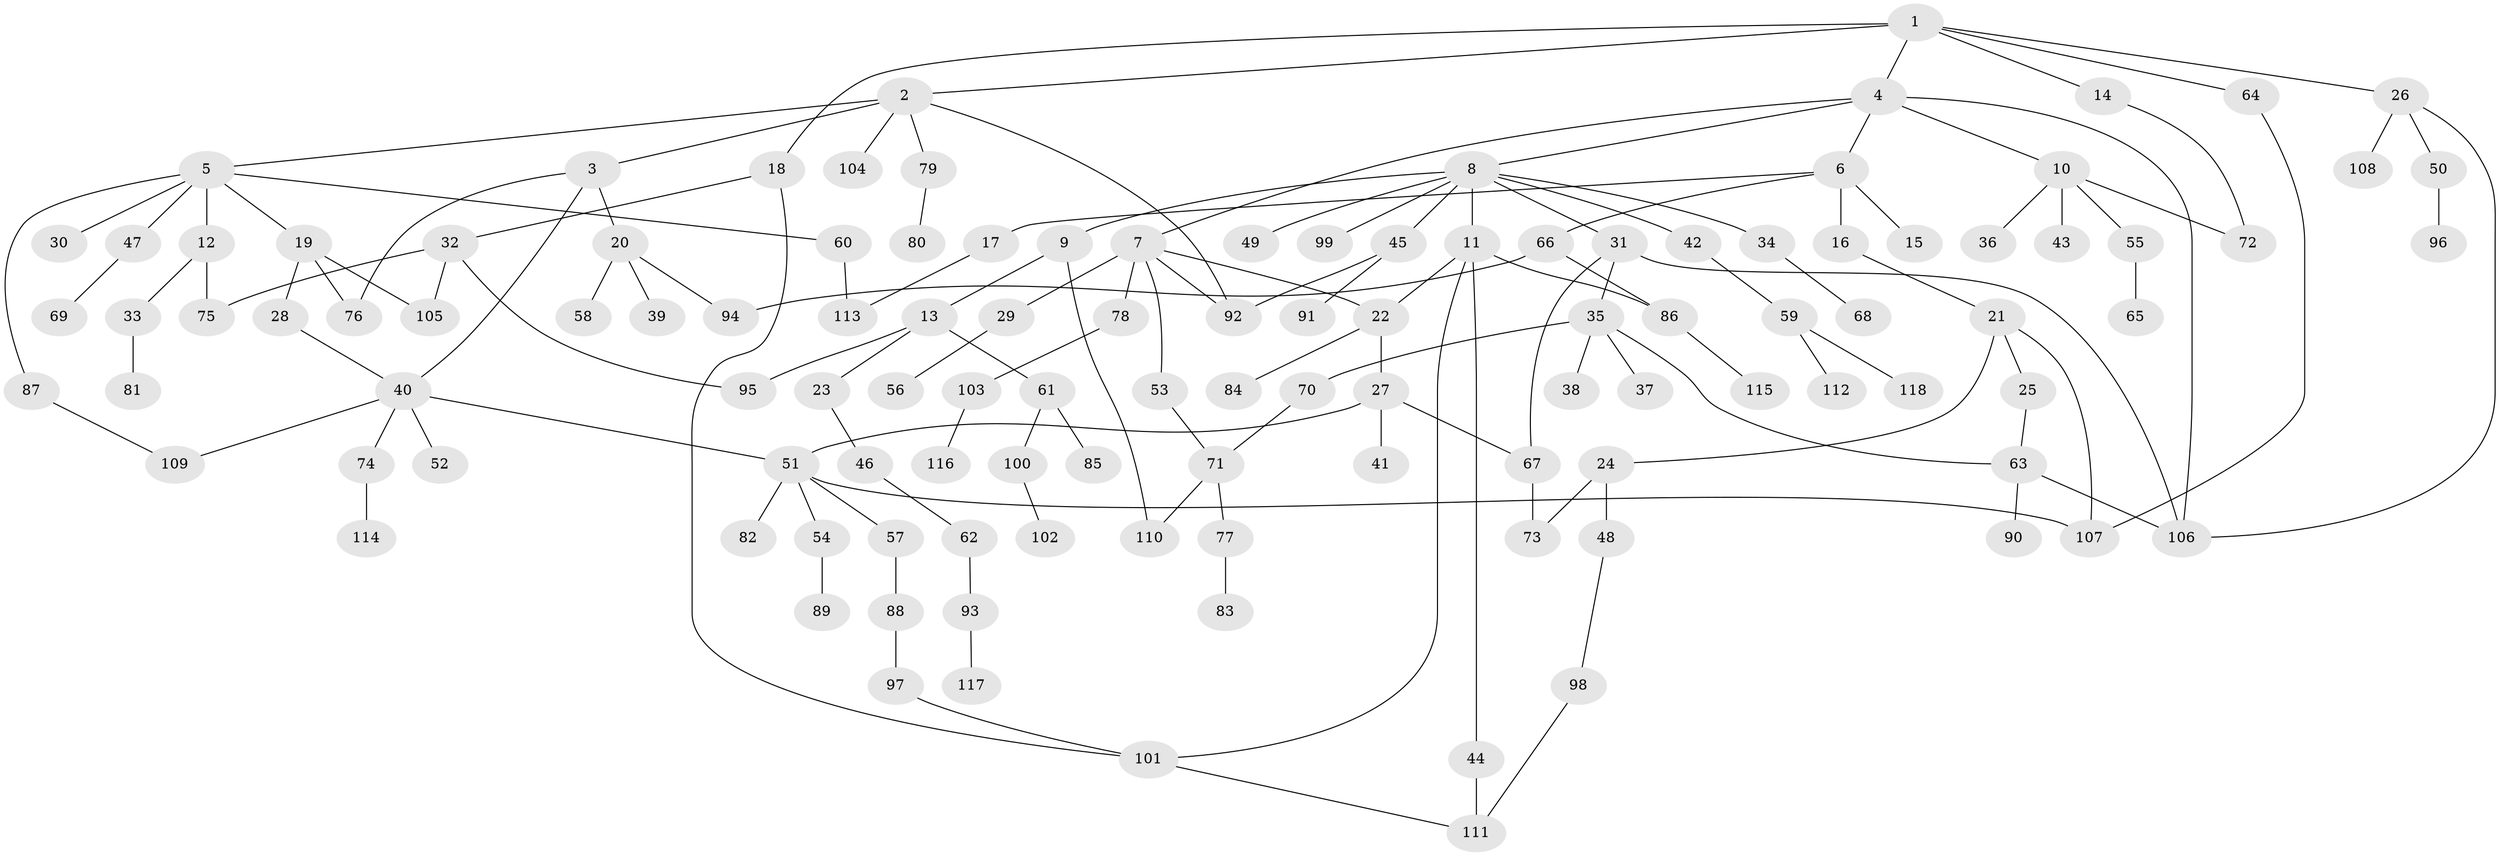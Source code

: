 // coarse degree distribution, {6: 0.06329113924050633, 8: 0.012658227848101266, 9: 0.012658227848101266, 4: 0.12658227848101267, 10: 0.012658227848101266, 7: 0.012658227848101266, 3: 0.1518987341772152, 2: 0.25316455696202533, 5: 0.012658227848101266, 1: 0.34177215189873417}
// Generated by graph-tools (version 1.1) at 2025/51/02/27/25 19:51:36]
// undirected, 118 vertices, 145 edges
graph export_dot {
graph [start="1"]
  node [color=gray90,style=filled];
  1;
  2;
  3;
  4;
  5;
  6;
  7;
  8;
  9;
  10;
  11;
  12;
  13;
  14;
  15;
  16;
  17;
  18;
  19;
  20;
  21;
  22;
  23;
  24;
  25;
  26;
  27;
  28;
  29;
  30;
  31;
  32;
  33;
  34;
  35;
  36;
  37;
  38;
  39;
  40;
  41;
  42;
  43;
  44;
  45;
  46;
  47;
  48;
  49;
  50;
  51;
  52;
  53;
  54;
  55;
  56;
  57;
  58;
  59;
  60;
  61;
  62;
  63;
  64;
  65;
  66;
  67;
  68;
  69;
  70;
  71;
  72;
  73;
  74;
  75;
  76;
  77;
  78;
  79;
  80;
  81;
  82;
  83;
  84;
  85;
  86;
  87;
  88;
  89;
  90;
  91;
  92;
  93;
  94;
  95;
  96;
  97;
  98;
  99;
  100;
  101;
  102;
  103;
  104;
  105;
  106;
  107;
  108;
  109;
  110;
  111;
  112;
  113;
  114;
  115;
  116;
  117;
  118;
  1 -- 2;
  1 -- 4;
  1 -- 14;
  1 -- 18;
  1 -- 26;
  1 -- 64;
  2 -- 3;
  2 -- 5;
  2 -- 79;
  2 -- 92;
  2 -- 104;
  3 -- 20;
  3 -- 76;
  3 -- 40;
  4 -- 6;
  4 -- 7;
  4 -- 8;
  4 -- 10;
  4 -- 106;
  5 -- 12;
  5 -- 19;
  5 -- 30;
  5 -- 47;
  5 -- 60;
  5 -- 87;
  6 -- 15;
  6 -- 16;
  6 -- 17;
  6 -- 66;
  7 -- 29;
  7 -- 53;
  7 -- 78;
  7 -- 92;
  7 -- 22;
  8 -- 9;
  8 -- 11;
  8 -- 31;
  8 -- 34;
  8 -- 42;
  8 -- 45;
  8 -- 49;
  8 -- 99;
  9 -- 13;
  9 -- 110;
  10 -- 36;
  10 -- 43;
  10 -- 55;
  10 -- 72;
  11 -- 22;
  11 -- 44;
  11 -- 86;
  11 -- 101;
  12 -- 33;
  12 -- 75;
  13 -- 23;
  13 -- 61;
  13 -- 95;
  14 -- 72;
  16 -- 21;
  17 -- 113;
  18 -- 32;
  18 -- 101;
  19 -- 28;
  19 -- 105;
  19 -- 76;
  20 -- 39;
  20 -- 58;
  20 -- 94;
  21 -- 24;
  21 -- 25;
  21 -- 107;
  22 -- 27;
  22 -- 84;
  23 -- 46;
  24 -- 48;
  24 -- 73;
  25 -- 63;
  26 -- 50;
  26 -- 106;
  26 -- 108;
  27 -- 41;
  27 -- 51;
  27 -- 67;
  28 -- 40;
  29 -- 56;
  31 -- 35;
  31 -- 67;
  31 -- 106;
  32 -- 75;
  32 -- 95;
  32 -- 105;
  33 -- 81;
  34 -- 68;
  35 -- 37;
  35 -- 38;
  35 -- 70;
  35 -- 63;
  40 -- 52;
  40 -- 74;
  40 -- 109;
  40 -- 51;
  42 -- 59;
  44 -- 111;
  45 -- 91;
  45 -- 92;
  46 -- 62;
  47 -- 69;
  48 -- 98;
  50 -- 96;
  51 -- 54;
  51 -- 57;
  51 -- 82;
  51 -- 107;
  53 -- 71;
  54 -- 89;
  55 -- 65;
  57 -- 88;
  59 -- 112;
  59 -- 118;
  60 -- 113;
  61 -- 85;
  61 -- 100;
  62 -- 93;
  63 -- 90;
  63 -- 106;
  64 -- 107;
  66 -- 94;
  66 -- 86;
  67 -- 73;
  70 -- 71;
  71 -- 77;
  71 -- 110;
  74 -- 114;
  77 -- 83;
  78 -- 103;
  79 -- 80;
  86 -- 115;
  87 -- 109;
  88 -- 97;
  93 -- 117;
  97 -- 101;
  98 -- 111;
  100 -- 102;
  101 -- 111;
  103 -- 116;
}
